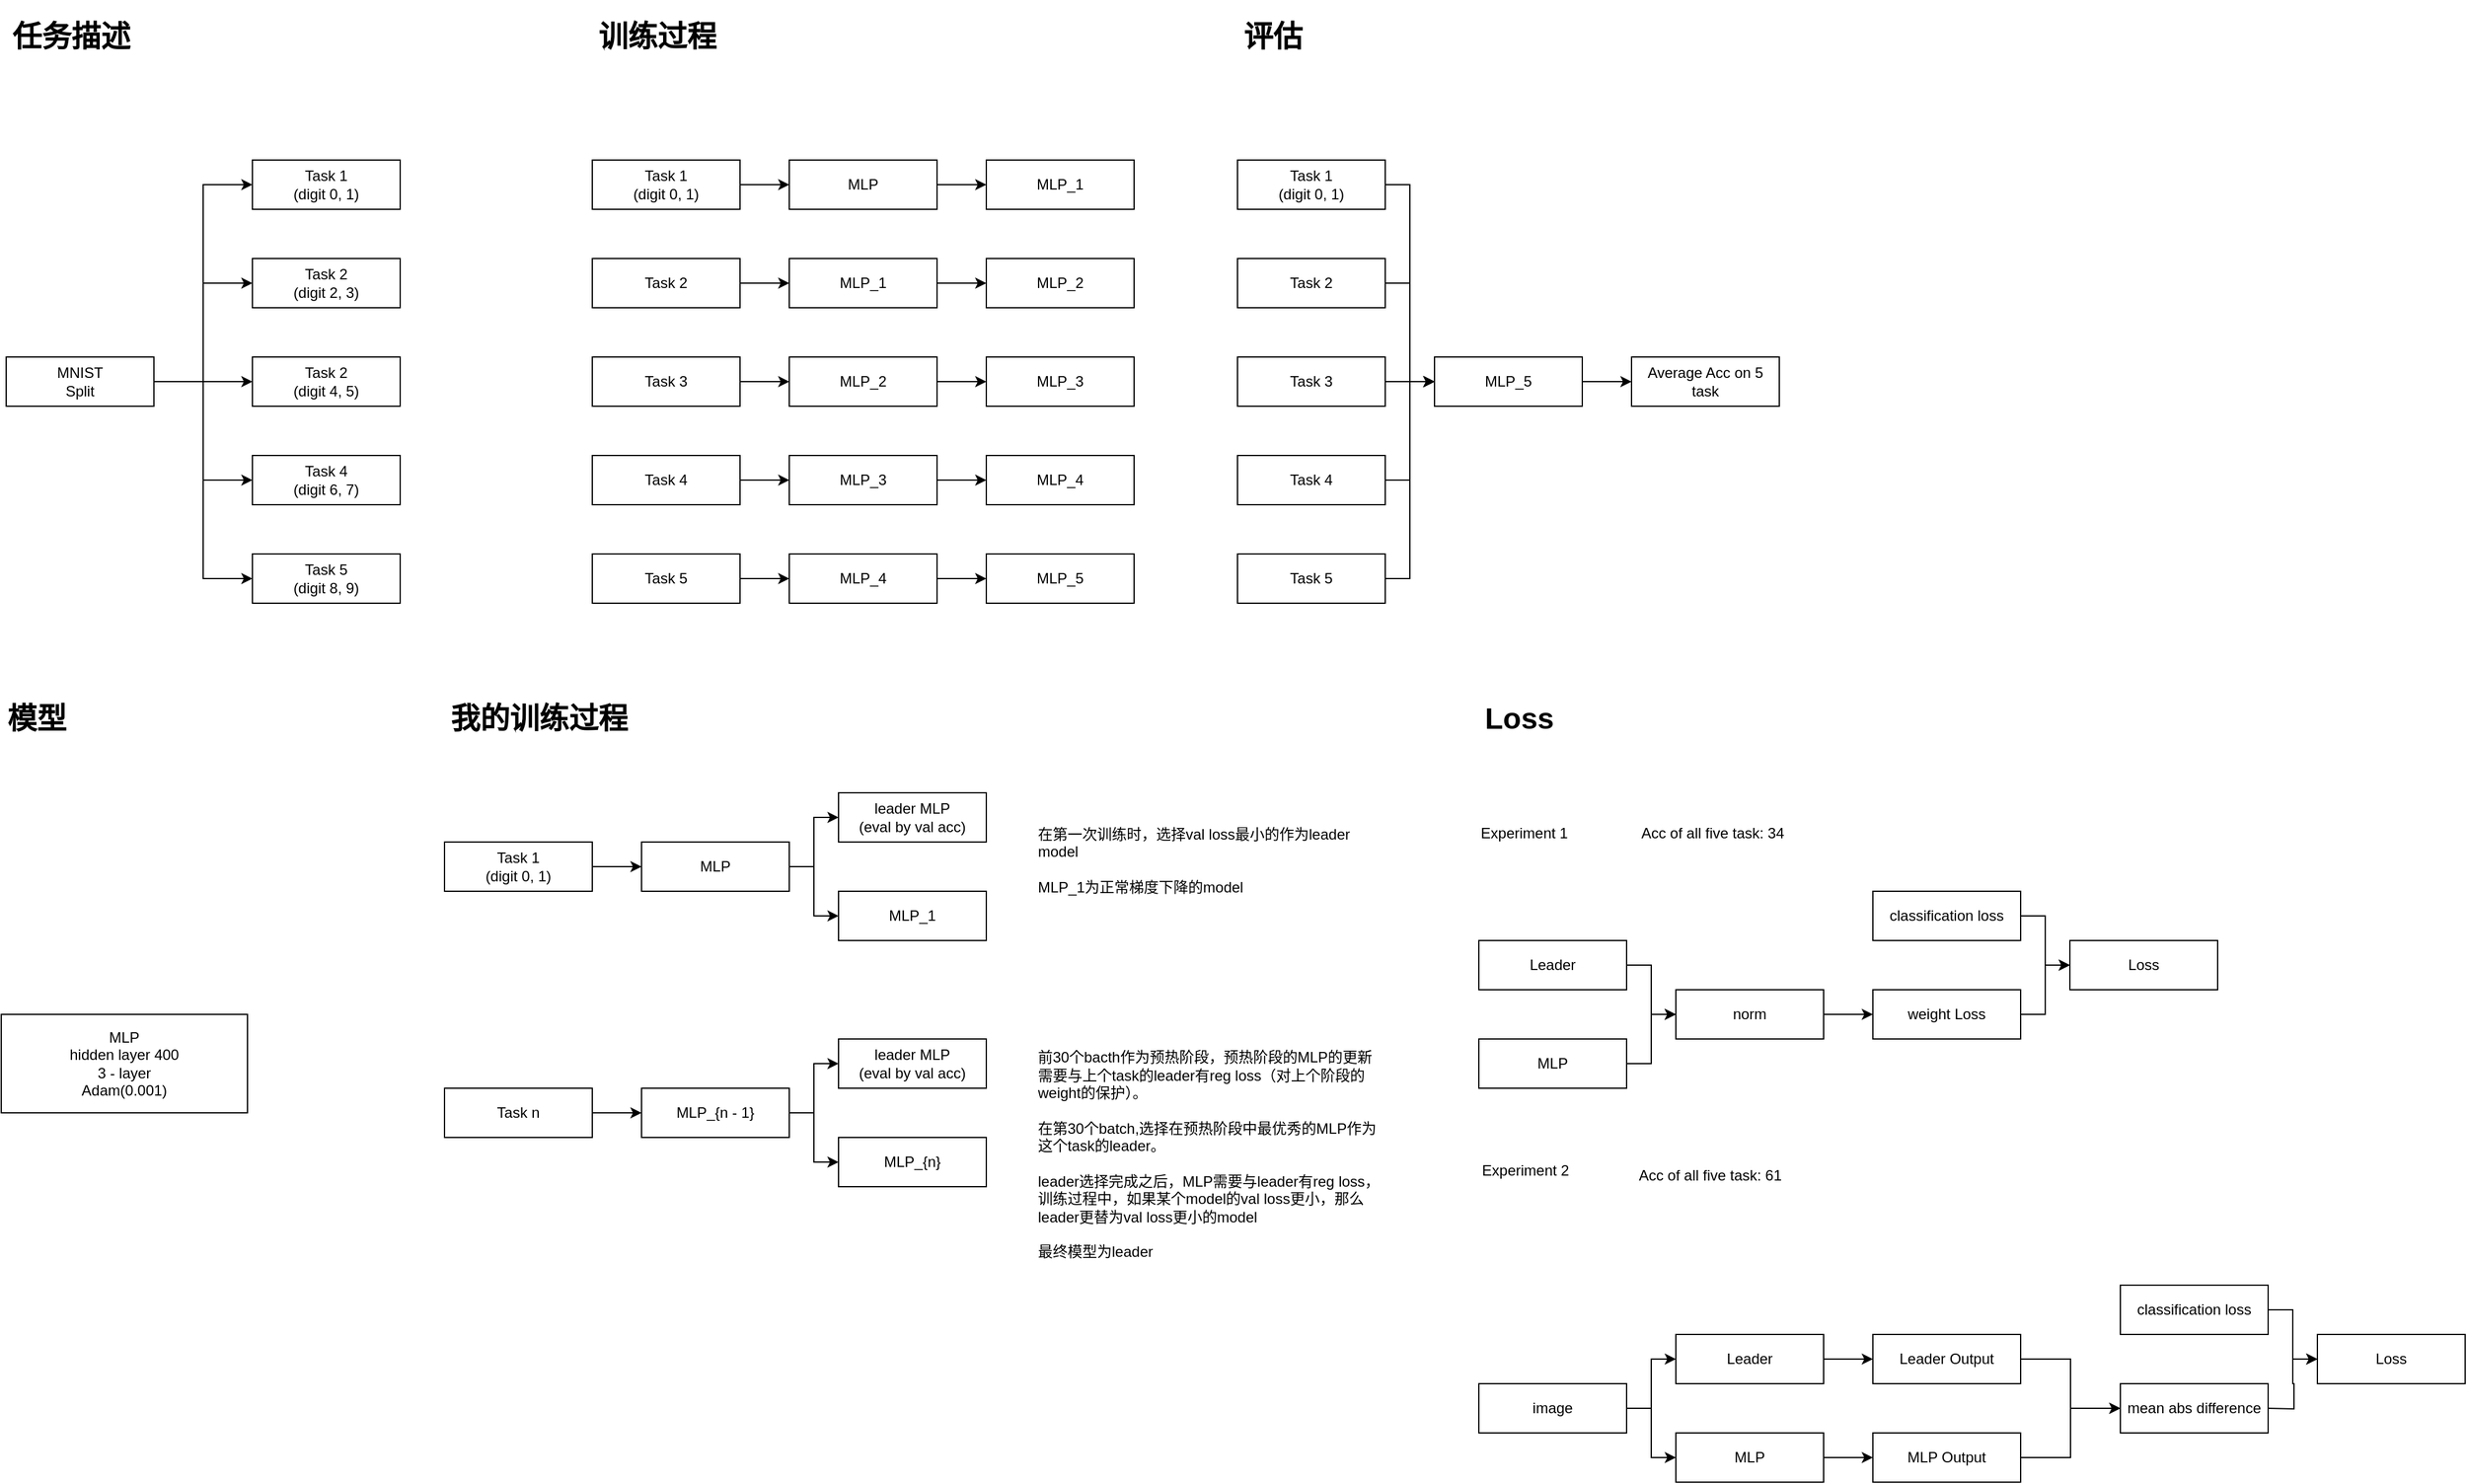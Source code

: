 <mxfile version="21.8.2" type="device">
  <diagram name="第 1 页" id="ZSAlQEfKldua3ZsOEi6L">
    <mxGraphModel dx="1230" dy="863" grid="0" gridSize="10" guides="1" tooltips="0" connect="1" arrows="1" fold="1" page="0" pageScale="1" pageWidth="827" pageHeight="1169" math="0" shadow="0">
      <root>
        <mxCell id="0" />
        <mxCell id="1" parent="0" />
        <mxCell id="8THvvRczwCbiawY3CXhj-7" style="edgeStyle=orthogonalEdgeStyle;rounded=0;orthogonalLoop=1;jettySize=auto;html=1;exitX=1;exitY=0.5;exitDx=0;exitDy=0;entryX=0;entryY=0.5;entryDx=0;entryDy=0;" edge="1" parent="1" source="8THvvRczwCbiawY3CXhj-1" target="8THvvRczwCbiawY3CXhj-2">
          <mxGeometry relative="1" as="geometry" />
        </mxCell>
        <mxCell id="8THvvRczwCbiawY3CXhj-8" style="edgeStyle=orthogonalEdgeStyle;rounded=0;orthogonalLoop=1;jettySize=auto;html=1;exitX=1;exitY=0.5;exitDx=0;exitDy=0;entryX=0;entryY=0.5;entryDx=0;entryDy=0;" edge="1" parent="1" source="8THvvRczwCbiawY3CXhj-1" target="8THvvRczwCbiawY3CXhj-3">
          <mxGeometry relative="1" as="geometry" />
        </mxCell>
        <mxCell id="8THvvRczwCbiawY3CXhj-9" style="edgeStyle=orthogonalEdgeStyle;rounded=0;orthogonalLoop=1;jettySize=auto;html=1;exitX=1;exitY=0.5;exitDx=0;exitDy=0;" edge="1" parent="1" source="8THvvRczwCbiawY3CXhj-1" target="8THvvRczwCbiawY3CXhj-4">
          <mxGeometry relative="1" as="geometry" />
        </mxCell>
        <mxCell id="8THvvRczwCbiawY3CXhj-10" style="edgeStyle=orthogonalEdgeStyle;rounded=0;orthogonalLoop=1;jettySize=auto;html=1;exitX=1;exitY=0.5;exitDx=0;exitDy=0;entryX=0;entryY=0.5;entryDx=0;entryDy=0;" edge="1" parent="1" source="8THvvRczwCbiawY3CXhj-1" target="8THvvRczwCbiawY3CXhj-5">
          <mxGeometry relative="1" as="geometry" />
        </mxCell>
        <mxCell id="8THvvRczwCbiawY3CXhj-11" style="edgeStyle=orthogonalEdgeStyle;rounded=0;orthogonalLoop=1;jettySize=auto;html=1;exitX=1;exitY=0.5;exitDx=0;exitDy=0;entryX=0;entryY=0.5;entryDx=0;entryDy=0;" edge="1" parent="1" source="8THvvRczwCbiawY3CXhj-1" target="8THvvRczwCbiawY3CXhj-6">
          <mxGeometry relative="1" as="geometry" />
        </mxCell>
        <mxCell id="8THvvRczwCbiawY3CXhj-1" value="MNIST&lt;br&gt;Split" style="rounded=0;whiteSpace=wrap;html=1;" vertex="1" parent="1">
          <mxGeometry x="40" y="360" width="120" height="40" as="geometry" />
        </mxCell>
        <mxCell id="8THvvRczwCbiawY3CXhj-2" value="Task 1&lt;br&gt;(digit 0, 1)" style="rounded=0;whiteSpace=wrap;html=1;" vertex="1" parent="1">
          <mxGeometry x="240" y="200" width="120" height="40" as="geometry" />
        </mxCell>
        <mxCell id="8THvvRczwCbiawY3CXhj-3" value="Task 2&lt;br&gt;(digit 2, 3)" style="rounded=0;whiteSpace=wrap;html=1;" vertex="1" parent="1">
          <mxGeometry x="240" y="280" width="120" height="40" as="geometry" />
        </mxCell>
        <mxCell id="8THvvRczwCbiawY3CXhj-4" value="Task 2&lt;br style=&quot;border-color: var(--border-color);&quot;&gt;(digit 4, 5)" style="rounded=0;whiteSpace=wrap;html=1;" vertex="1" parent="1">
          <mxGeometry x="240" y="360" width="120" height="40" as="geometry" />
        </mxCell>
        <mxCell id="8THvvRczwCbiawY3CXhj-5" value="Task 4&lt;br style=&quot;border-color: var(--border-color);&quot;&gt;(digit 6, 7)" style="rounded=0;whiteSpace=wrap;html=1;" vertex="1" parent="1">
          <mxGeometry x="240" y="440" width="120" height="40" as="geometry" />
        </mxCell>
        <mxCell id="8THvvRczwCbiawY3CXhj-6" value="Task 5&lt;br&gt;(digit 8, 9)" style="rounded=0;whiteSpace=wrap;html=1;" vertex="1" parent="1">
          <mxGeometry x="240" y="520" width="120" height="40" as="geometry" />
        </mxCell>
        <mxCell id="8THvvRczwCbiawY3CXhj-12" value="&lt;h1&gt;任务描述&lt;/h1&gt;&lt;p&gt;&lt;br&gt;&lt;/p&gt;" style="text;html=1;strokeColor=none;fillColor=none;spacing=5;spacingTop=-20;whiteSpace=wrap;overflow=hidden;rounded=0;" vertex="1" parent="1">
          <mxGeometry x="40" y="80" width="190" height="120" as="geometry" />
        </mxCell>
        <mxCell id="8THvvRczwCbiawY3CXhj-14" value="MLP&lt;br&gt;hidden layer 400&lt;br&gt;3 - layer&lt;br&gt;Adam(0.001)" style="rounded=0;whiteSpace=wrap;html=1;" vertex="1" parent="1">
          <mxGeometry x="36" y="894" width="200" height="80" as="geometry" />
        </mxCell>
        <mxCell id="8THvvRczwCbiawY3CXhj-19" value="&lt;h1&gt;模型&lt;/h1&gt;" style="text;html=1;strokeColor=none;fillColor=none;spacing=5;spacingTop=-20;whiteSpace=wrap;overflow=hidden;rounded=0;" vertex="1" parent="1">
          <mxGeometry x="36" y="634" width="190" height="120" as="geometry" />
        </mxCell>
        <mxCell id="8THvvRczwCbiawY3CXhj-20" value="&lt;h1&gt;训练过程&lt;/h1&gt;" style="text;html=1;strokeColor=none;fillColor=none;spacing=5;spacingTop=-20;whiteSpace=wrap;overflow=hidden;rounded=0;" vertex="1" parent="1">
          <mxGeometry x="516" y="80" width="190" height="120" as="geometry" />
        </mxCell>
        <mxCell id="8THvvRczwCbiawY3CXhj-29" style="edgeStyle=orthogonalEdgeStyle;rounded=0;orthogonalLoop=1;jettySize=auto;html=1;exitX=1;exitY=0.5;exitDx=0;exitDy=0;" edge="1" parent="1" source="8THvvRczwCbiawY3CXhj-21" target="8THvvRczwCbiawY3CXhj-27">
          <mxGeometry relative="1" as="geometry" />
        </mxCell>
        <mxCell id="8THvvRczwCbiawY3CXhj-21" value="MLP" style="rounded=0;whiteSpace=wrap;html=1;" vertex="1" parent="1">
          <mxGeometry x="676" y="200" width="120" height="40" as="geometry" />
        </mxCell>
        <mxCell id="8THvvRczwCbiawY3CXhj-23" style="edgeStyle=orthogonalEdgeStyle;rounded=0;orthogonalLoop=1;jettySize=auto;html=1;exitX=1;exitY=0.5;exitDx=0;exitDy=0;" edge="1" parent="1" source="8THvvRczwCbiawY3CXhj-22" target="8THvvRczwCbiawY3CXhj-21">
          <mxGeometry relative="1" as="geometry" />
        </mxCell>
        <mxCell id="8THvvRczwCbiawY3CXhj-22" value="Task 1&lt;br&gt;(digit 0, 1)" style="rounded=0;whiteSpace=wrap;html=1;" vertex="1" parent="1">
          <mxGeometry x="516" y="200" width="120" height="40" as="geometry" />
        </mxCell>
        <mxCell id="8THvvRczwCbiawY3CXhj-30" style="edgeStyle=orthogonalEdgeStyle;rounded=0;orthogonalLoop=1;jettySize=auto;html=1;exitX=1;exitY=0.5;exitDx=0;exitDy=0;" edge="1" parent="1" source="8THvvRczwCbiawY3CXhj-24" target="8THvvRczwCbiawY3CXhj-28">
          <mxGeometry relative="1" as="geometry" />
        </mxCell>
        <mxCell id="8THvvRczwCbiawY3CXhj-24" value="MLP_1" style="rounded=0;whiteSpace=wrap;html=1;" vertex="1" parent="1">
          <mxGeometry x="676" y="280" width="120" height="40" as="geometry" />
        </mxCell>
        <mxCell id="8THvvRczwCbiawY3CXhj-26" style="edgeStyle=orthogonalEdgeStyle;rounded=0;orthogonalLoop=1;jettySize=auto;html=1;exitX=1;exitY=0.5;exitDx=0;exitDy=0;" edge="1" parent="1" source="8THvvRczwCbiawY3CXhj-25" target="8THvvRczwCbiawY3CXhj-24">
          <mxGeometry relative="1" as="geometry" />
        </mxCell>
        <mxCell id="8THvvRczwCbiawY3CXhj-25" value="Task 2" style="rounded=0;whiteSpace=wrap;html=1;" vertex="1" parent="1">
          <mxGeometry x="516" y="280" width="120" height="40" as="geometry" />
        </mxCell>
        <mxCell id="8THvvRczwCbiawY3CXhj-27" value="MLP_1" style="rounded=0;whiteSpace=wrap;html=1;" vertex="1" parent="1">
          <mxGeometry x="836" y="200" width="120" height="40" as="geometry" />
        </mxCell>
        <mxCell id="8THvvRczwCbiawY3CXhj-28" value="MLP_2" style="rounded=0;whiteSpace=wrap;html=1;" vertex="1" parent="1">
          <mxGeometry x="836" y="280" width="120" height="40" as="geometry" />
        </mxCell>
        <mxCell id="8THvvRczwCbiawY3CXhj-31" style="edgeStyle=orthogonalEdgeStyle;rounded=0;orthogonalLoop=1;jettySize=auto;html=1;exitX=1;exitY=0.5;exitDx=0;exitDy=0;" edge="1" parent="1" source="8THvvRczwCbiawY3CXhj-32" target="8THvvRczwCbiawY3CXhj-35">
          <mxGeometry relative="1" as="geometry" />
        </mxCell>
        <mxCell id="8THvvRczwCbiawY3CXhj-32" value="MLP_2" style="rounded=0;whiteSpace=wrap;html=1;" vertex="1" parent="1">
          <mxGeometry x="676" y="360" width="120" height="40" as="geometry" />
        </mxCell>
        <mxCell id="8THvvRczwCbiawY3CXhj-33" style="edgeStyle=orthogonalEdgeStyle;rounded=0;orthogonalLoop=1;jettySize=auto;html=1;exitX=1;exitY=0.5;exitDx=0;exitDy=0;" edge="1" parent="1" source="8THvvRczwCbiawY3CXhj-34" target="8THvvRczwCbiawY3CXhj-32">
          <mxGeometry relative="1" as="geometry" />
        </mxCell>
        <mxCell id="8THvvRczwCbiawY3CXhj-34" value="Task 3" style="rounded=0;whiteSpace=wrap;html=1;" vertex="1" parent="1">
          <mxGeometry x="516" y="360" width="120" height="40" as="geometry" />
        </mxCell>
        <mxCell id="8THvvRczwCbiawY3CXhj-35" value="MLP_3" style="rounded=0;whiteSpace=wrap;html=1;" vertex="1" parent="1">
          <mxGeometry x="836" y="360" width="120" height="40" as="geometry" />
        </mxCell>
        <mxCell id="8THvvRczwCbiawY3CXhj-36" style="edgeStyle=orthogonalEdgeStyle;rounded=0;orthogonalLoop=1;jettySize=auto;html=1;exitX=1;exitY=0.5;exitDx=0;exitDy=0;" edge="1" parent="1" source="8THvvRczwCbiawY3CXhj-37" target="8THvvRczwCbiawY3CXhj-40">
          <mxGeometry relative="1" as="geometry" />
        </mxCell>
        <mxCell id="8THvvRczwCbiawY3CXhj-37" value="MLP_3" style="rounded=0;whiteSpace=wrap;html=1;" vertex="1" parent="1">
          <mxGeometry x="676" y="440" width="120" height="40" as="geometry" />
        </mxCell>
        <mxCell id="8THvvRczwCbiawY3CXhj-38" style="edgeStyle=orthogonalEdgeStyle;rounded=0;orthogonalLoop=1;jettySize=auto;html=1;exitX=1;exitY=0.5;exitDx=0;exitDy=0;" edge="1" parent="1" source="8THvvRczwCbiawY3CXhj-39" target="8THvvRczwCbiawY3CXhj-37">
          <mxGeometry relative="1" as="geometry" />
        </mxCell>
        <mxCell id="8THvvRczwCbiawY3CXhj-39" value="Task 4" style="rounded=0;whiteSpace=wrap;html=1;" vertex="1" parent="1">
          <mxGeometry x="516" y="440" width="120" height="40" as="geometry" />
        </mxCell>
        <mxCell id="8THvvRczwCbiawY3CXhj-40" value="MLP_4" style="rounded=0;whiteSpace=wrap;html=1;" vertex="1" parent="1">
          <mxGeometry x="836" y="440" width="120" height="40" as="geometry" />
        </mxCell>
        <mxCell id="8THvvRczwCbiawY3CXhj-41" style="edgeStyle=orthogonalEdgeStyle;rounded=0;orthogonalLoop=1;jettySize=auto;html=1;exitX=1;exitY=0.5;exitDx=0;exitDy=0;" edge="1" parent="1" source="8THvvRczwCbiawY3CXhj-42" target="8THvvRczwCbiawY3CXhj-45">
          <mxGeometry relative="1" as="geometry" />
        </mxCell>
        <mxCell id="8THvvRczwCbiawY3CXhj-42" value="MLP_4" style="rounded=0;whiteSpace=wrap;html=1;" vertex="1" parent="1">
          <mxGeometry x="676" y="520" width="120" height="40" as="geometry" />
        </mxCell>
        <mxCell id="8THvvRczwCbiawY3CXhj-43" style="edgeStyle=orthogonalEdgeStyle;rounded=0;orthogonalLoop=1;jettySize=auto;html=1;exitX=1;exitY=0.5;exitDx=0;exitDy=0;" edge="1" parent="1" source="8THvvRczwCbiawY3CXhj-44" target="8THvvRczwCbiawY3CXhj-42">
          <mxGeometry relative="1" as="geometry" />
        </mxCell>
        <mxCell id="8THvvRczwCbiawY3CXhj-44" value="Task 5" style="rounded=0;whiteSpace=wrap;html=1;" vertex="1" parent="1">
          <mxGeometry x="516" y="520" width="120" height="40" as="geometry" />
        </mxCell>
        <mxCell id="8THvvRczwCbiawY3CXhj-45" value="MLP_5" style="rounded=0;whiteSpace=wrap;html=1;" vertex="1" parent="1">
          <mxGeometry x="836" y="520" width="120" height="40" as="geometry" />
        </mxCell>
        <mxCell id="8THvvRczwCbiawY3CXhj-46" value="&lt;h1&gt;评估&lt;/h1&gt;" style="text;html=1;strokeColor=none;fillColor=none;spacing=5;spacingTop=-20;whiteSpace=wrap;overflow=hidden;rounded=0;" vertex="1" parent="1">
          <mxGeometry x="1040" y="80" width="190" height="120" as="geometry" />
        </mxCell>
        <mxCell id="8THvvRczwCbiawY3CXhj-60" style="edgeStyle=orthogonalEdgeStyle;rounded=0;orthogonalLoop=1;jettySize=auto;html=1;exitX=1;exitY=0.5;exitDx=0;exitDy=0;" edge="1" parent="1" source="8THvvRczwCbiawY3CXhj-47" target="8THvvRczwCbiawY3CXhj-59">
          <mxGeometry relative="1" as="geometry" />
        </mxCell>
        <mxCell id="8THvvRczwCbiawY3CXhj-47" value="MLP_5" style="rounded=0;whiteSpace=wrap;html=1;" vertex="1" parent="1">
          <mxGeometry x="1200" y="360" width="120" height="40" as="geometry" />
        </mxCell>
        <mxCell id="8THvvRczwCbiawY3CXhj-53" style="edgeStyle=orthogonalEdgeStyle;rounded=0;orthogonalLoop=1;jettySize=auto;html=1;exitX=1;exitY=0.5;exitDx=0;exitDy=0;entryX=0;entryY=0.5;entryDx=0;entryDy=0;" edge="1" parent="1" source="8THvvRczwCbiawY3CXhj-48" target="8THvvRczwCbiawY3CXhj-47">
          <mxGeometry relative="1" as="geometry" />
        </mxCell>
        <mxCell id="8THvvRczwCbiawY3CXhj-48" value="Task 1&lt;br&gt;(digit 0, 1)" style="rounded=0;whiteSpace=wrap;html=1;" vertex="1" parent="1">
          <mxGeometry x="1040" y="200" width="120" height="40" as="geometry" />
        </mxCell>
        <mxCell id="8THvvRczwCbiawY3CXhj-54" style="edgeStyle=orthogonalEdgeStyle;rounded=0;orthogonalLoop=1;jettySize=auto;html=1;exitX=1;exitY=0.5;exitDx=0;exitDy=0;entryX=0;entryY=0.5;entryDx=0;entryDy=0;" edge="1" parent="1" source="8THvvRczwCbiawY3CXhj-49" target="8THvvRczwCbiawY3CXhj-47">
          <mxGeometry relative="1" as="geometry" />
        </mxCell>
        <mxCell id="8THvvRczwCbiawY3CXhj-49" value="Task 2" style="rounded=0;whiteSpace=wrap;html=1;" vertex="1" parent="1">
          <mxGeometry x="1040" y="280" width="120" height="40" as="geometry" />
        </mxCell>
        <mxCell id="8THvvRczwCbiawY3CXhj-55" style="edgeStyle=orthogonalEdgeStyle;rounded=0;orthogonalLoop=1;jettySize=auto;html=1;exitX=1;exitY=0.5;exitDx=0;exitDy=0;entryX=0;entryY=0.5;entryDx=0;entryDy=0;" edge="1" parent="1" source="8THvvRczwCbiawY3CXhj-50" target="8THvvRczwCbiawY3CXhj-47">
          <mxGeometry relative="1" as="geometry" />
        </mxCell>
        <mxCell id="8THvvRczwCbiawY3CXhj-50" value="Task 3" style="rounded=0;whiteSpace=wrap;html=1;" vertex="1" parent="1">
          <mxGeometry x="1040" y="360" width="120" height="40" as="geometry" />
        </mxCell>
        <mxCell id="8THvvRczwCbiawY3CXhj-56" style="edgeStyle=orthogonalEdgeStyle;rounded=0;orthogonalLoop=1;jettySize=auto;html=1;exitX=1;exitY=0.5;exitDx=0;exitDy=0;entryX=0;entryY=0.5;entryDx=0;entryDy=0;" edge="1" parent="1" source="8THvvRczwCbiawY3CXhj-51" target="8THvvRczwCbiawY3CXhj-47">
          <mxGeometry relative="1" as="geometry" />
        </mxCell>
        <mxCell id="8THvvRczwCbiawY3CXhj-51" value="Task 4" style="rounded=0;whiteSpace=wrap;html=1;" vertex="1" parent="1">
          <mxGeometry x="1040" y="440" width="120" height="40" as="geometry" />
        </mxCell>
        <mxCell id="8THvvRczwCbiawY3CXhj-57" style="edgeStyle=orthogonalEdgeStyle;rounded=0;orthogonalLoop=1;jettySize=auto;html=1;exitX=1;exitY=0.5;exitDx=0;exitDy=0;entryX=0;entryY=0.5;entryDx=0;entryDy=0;" edge="1" parent="1" source="8THvvRczwCbiawY3CXhj-52" target="8THvvRczwCbiawY3CXhj-47">
          <mxGeometry relative="1" as="geometry" />
        </mxCell>
        <mxCell id="8THvvRczwCbiawY3CXhj-52" value="Task 5" style="rounded=0;whiteSpace=wrap;html=1;" vertex="1" parent="1">
          <mxGeometry x="1040" y="520" width="120" height="40" as="geometry" />
        </mxCell>
        <mxCell id="8THvvRczwCbiawY3CXhj-58" style="edgeStyle=orthogonalEdgeStyle;rounded=0;orthogonalLoop=1;jettySize=auto;html=1;exitX=0.5;exitY=1;exitDx=0;exitDy=0;" edge="1" parent="1" source="8THvvRczwCbiawY3CXhj-50" target="8THvvRczwCbiawY3CXhj-50">
          <mxGeometry relative="1" as="geometry" />
        </mxCell>
        <mxCell id="8THvvRczwCbiawY3CXhj-59" value="Average Acc on 5 task" style="rounded=0;whiteSpace=wrap;html=1;" vertex="1" parent="1">
          <mxGeometry x="1360" y="360" width="120" height="40" as="geometry" />
        </mxCell>
        <mxCell id="8THvvRczwCbiawY3CXhj-62" value="&lt;h1&gt;我的训练过程&lt;/h1&gt;" style="text;html=1;strokeColor=none;fillColor=none;spacing=5;spacingTop=-20;whiteSpace=wrap;overflow=hidden;rounded=0;" vertex="1" parent="1">
          <mxGeometry x="396" y="634" width="190" height="120" as="geometry" />
        </mxCell>
        <mxCell id="8THvvRczwCbiawY3CXhj-88" style="edgeStyle=orthogonalEdgeStyle;rounded=0;orthogonalLoop=1;jettySize=auto;html=1;exitX=1;exitY=0.5;exitDx=0;exitDy=0;entryX=0;entryY=0.5;entryDx=0;entryDy=0;" edge="1" parent="1" source="8THvvRczwCbiawY3CXhj-64" target="8THvvRczwCbiawY3CXhj-71">
          <mxGeometry relative="1" as="geometry" />
        </mxCell>
        <mxCell id="8THvvRczwCbiawY3CXhj-91" style="edgeStyle=orthogonalEdgeStyle;rounded=0;orthogonalLoop=1;jettySize=auto;html=1;exitX=1;exitY=0.5;exitDx=0;exitDy=0;entryX=0;entryY=0.5;entryDx=0;entryDy=0;" edge="1" parent="1" source="8THvvRczwCbiawY3CXhj-64" target="8THvvRczwCbiawY3CXhj-90">
          <mxGeometry relative="1" as="geometry" />
        </mxCell>
        <mxCell id="8THvvRczwCbiawY3CXhj-64" value="MLP" style="rounded=0;whiteSpace=wrap;html=1;" vertex="1" parent="1">
          <mxGeometry x="556" y="754" width="120" height="40" as="geometry" />
        </mxCell>
        <mxCell id="8THvvRczwCbiawY3CXhj-65" style="edgeStyle=orthogonalEdgeStyle;rounded=0;orthogonalLoop=1;jettySize=auto;html=1;exitX=1;exitY=0.5;exitDx=0;exitDy=0;" edge="1" parent="1" source="8THvvRczwCbiawY3CXhj-66" target="8THvvRczwCbiawY3CXhj-64">
          <mxGeometry relative="1" as="geometry" />
        </mxCell>
        <mxCell id="8THvvRczwCbiawY3CXhj-66" value="Task 1&lt;br&gt;(digit 0, 1)" style="rounded=0;whiteSpace=wrap;html=1;" vertex="1" parent="1">
          <mxGeometry x="396" y="754" width="120" height="40" as="geometry" />
        </mxCell>
        <mxCell id="8THvvRczwCbiawY3CXhj-93" style="edgeStyle=orthogonalEdgeStyle;rounded=0;orthogonalLoop=1;jettySize=auto;html=1;exitX=1;exitY=0.5;exitDx=0;exitDy=0;entryX=0;entryY=0.5;entryDx=0;entryDy=0;" edge="1" parent="1" source="8THvvRczwCbiawY3CXhj-68" target="8THvvRczwCbiawY3CXhj-72">
          <mxGeometry relative="1" as="geometry" />
        </mxCell>
        <mxCell id="8THvvRczwCbiawY3CXhj-95" style="edgeStyle=orthogonalEdgeStyle;rounded=0;orthogonalLoop=1;jettySize=auto;html=1;exitX=1;exitY=0.5;exitDx=0;exitDy=0;" edge="1" parent="1" source="8THvvRczwCbiawY3CXhj-68" target="8THvvRczwCbiawY3CXhj-94">
          <mxGeometry relative="1" as="geometry" />
        </mxCell>
        <mxCell id="8THvvRczwCbiawY3CXhj-68" value="MLP_{n - 1}" style="rounded=0;whiteSpace=wrap;html=1;" vertex="1" parent="1">
          <mxGeometry x="556" y="954" width="120" height="40" as="geometry" />
        </mxCell>
        <mxCell id="8THvvRczwCbiawY3CXhj-69" style="edgeStyle=orthogonalEdgeStyle;rounded=0;orthogonalLoop=1;jettySize=auto;html=1;exitX=1;exitY=0.5;exitDx=0;exitDy=0;" edge="1" parent="1" source="8THvvRczwCbiawY3CXhj-70" target="8THvvRczwCbiawY3CXhj-68">
          <mxGeometry relative="1" as="geometry" />
        </mxCell>
        <mxCell id="8THvvRczwCbiawY3CXhj-70" value="Task n" style="rounded=0;whiteSpace=wrap;html=1;" vertex="1" parent="1">
          <mxGeometry x="396" y="954" width="120" height="40" as="geometry" />
        </mxCell>
        <mxCell id="8THvvRczwCbiawY3CXhj-71" value="MLP_1" style="rounded=0;whiteSpace=wrap;html=1;" vertex="1" parent="1">
          <mxGeometry x="716" y="794" width="120" height="40" as="geometry" />
        </mxCell>
        <mxCell id="8THvvRczwCbiawY3CXhj-72" value="MLP_{n}" style="rounded=0;whiteSpace=wrap;html=1;" vertex="1" parent="1">
          <mxGeometry x="716" y="994" width="120" height="40" as="geometry" />
        </mxCell>
        <mxCell id="8THvvRczwCbiawY3CXhj-90" value="leader MLP&lt;br&gt;(eval by val acc)" style="rounded=0;whiteSpace=wrap;html=1;" vertex="1" parent="1">
          <mxGeometry x="716" y="714" width="120" height="40" as="geometry" />
        </mxCell>
        <mxCell id="8THvvRczwCbiawY3CXhj-92" value="在第一次训练时，选择val loss最小的作为leader model&lt;br&gt;&lt;br&gt;MLP_1为正常梯度下降的model" style="text;html=1;strokeColor=none;fillColor=none;align=left;verticalAlign=middle;whiteSpace=wrap;rounded=0;" vertex="1" parent="1">
          <mxGeometry x="876" y="714" width="280" height="110" as="geometry" />
        </mxCell>
        <mxCell id="8THvvRczwCbiawY3CXhj-94" value="leader MLP&lt;br style=&quot;border-color: var(--border-color);&quot;&gt;(eval by val acc)" style="rounded=0;whiteSpace=wrap;html=1;" vertex="1" parent="1">
          <mxGeometry x="716" y="914" width="120" height="40" as="geometry" />
        </mxCell>
        <mxCell id="8THvvRczwCbiawY3CXhj-96" value="前30个bacth作为预热阶段，预热阶段的MLP的更新需要与上个task的leader有reg loss（对上个阶段的weight的保护）。&lt;br&gt;&lt;br&gt;在第30个batch,选择在预热阶段中最优秀的MLP作为这个task的leader。&lt;br&gt;&lt;br&gt;leader选择完成之后，MLP需要与leader有reg loss，训练过程中，如果某个model的val loss更小，那么leader更替为val loss更小的model&lt;br&gt;&lt;br&gt;最终模型为leader" style="text;html=1;strokeColor=none;fillColor=none;align=left;verticalAlign=middle;whiteSpace=wrap;rounded=0;" vertex="1" parent="1">
          <mxGeometry x="876" y="913" width="280" height="190" as="geometry" />
        </mxCell>
        <mxCell id="8THvvRczwCbiawY3CXhj-97" value="&lt;h1&gt;Loss&lt;/h1&gt;" style="text;html=1;strokeColor=none;fillColor=none;spacing=5;spacingTop=-20;whiteSpace=wrap;overflow=hidden;rounded=0;" vertex="1" parent="1">
          <mxGeometry x="1236" y="634" width="190" height="120" as="geometry" />
        </mxCell>
        <mxCell id="8THvvRczwCbiawY3CXhj-101" style="edgeStyle=orthogonalEdgeStyle;rounded=0;orthogonalLoop=1;jettySize=auto;html=1;exitX=1;exitY=0.5;exitDx=0;exitDy=0;entryX=0;entryY=0.5;entryDx=0;entryDy=0;" edge="1" parent="1" source="8THvvRczwCbiawY3CXhj-98" target="8THvvRczwCbiawY3CXhj-100">
          <mxGeometry relative="1" as="geometry" />
        </mxCell>
        <mxCell id="8THvvRczwCbiawY3CXhj-98" value="Leader" style="rounded=0;whiteSpace=wrap;html=1;" vertex="1" parent="1">
          <mxGeometry x="1236" y="834" width="120" height="40" as="geometry" />
        </mxCell>
        <mxCell id="8THvvRczwCbiawY3CXhj-102" style="edgeStyle=orthogonalEdgeStyle;rounded=0;orthogonalLoop=1;jettySize=auto;html=1;exitX=1;exitY=0.5;exitDx=0;exitDy=0;entryX=0;entryY=0.5;entryDx=0;entryDy=0;" edge="1" parent="1" source="8THvvRczwCbiawY3CXhj-99" target="8THvvRczwCbiawY3CXhj-100">
          <mxGeometry relative="1" as="geometry" />
        </mxCell>
        <mxCell id="8THvvRczwCbiawY3CXhj-99" value="MLP" style="rounded=0;whiteSpace=wrap;html=1;" vertex="1" parent="1">
          <mxGeometry x="1236" y="914" width="120" height="40" as="geometry" />
        </mxCell>
        <mxCell id="8THvvRczwCbiawY3CXhj-104" style="edgeStyle=orthogonalEdgeStyle;rounded=0;orthogonalLoop=1;jettySize=auto;html=1;exitX=1;exitY=0.5;exitDx=0;exitDy=0;entryX=0;entryY=0.5;entryDx=0;entryDy=0;" edge="1" parent="1" source="8THvvRczwCbiawY3CXhj-100" target="8THvvRczwCbiawY3CXhj-103">
          <mxGeometry relative="1" as="geometry" />
        </mxCell>
        <mxCell id="8THvvRczwCbiawY3CXhj-100" value="norm" style="rounded=0;whiteSpace=wrap;html=1;" vertex="1" parent="1">
          <mxGeometry x="1396" y="874" width="120" height="40" as="geometry" />
        </mxCell>
        <mxCell id="8THvvRczwCbiawY3CXhj-108" style="edgeStyle=orthogonalEdgeStyle;rounded=0;orthogonalLoop=1;jettySize=auto;html=1;exitX=1;exitY=0.5;exitDx=0;exitDy=0;entryX=0;entryY=0.5;entryDx=0;entryDy=0;" edge="1" parent="1" source="8THvvRczwCbiawY3CXhj-103" target="8THvvRczwCbiawY3CXhj-106">
          <mxGeometry relative="1" as="geometry" />
        </mxCell>
        <mxCell id="8THvvRczwCbiawY3CXhj-103" value="weight Loss" style="rounded=0;whiteSpace=wrap;html=1;" vertex="1" parent="1">
          <mxGeometry x="1556" y="874" width="120" height="40" as="geometry" />
        </mxCell>
        <mxCell id="8THvvRczwCbiawY3CXhj-107" style="edgeStyle=orthogonalEdgeStyle;rounded=0;orthogonalLoop=1;jettySize=auto;html=1;exitX=1;exitY=0.5;exitDx=0;exitDy=0;entryX=0;entryY=0.5;entryDx=0;entryDy=0;" edge="1" parent="1" source="8THvvRczwCbiawY3CXhj-105" target="8THvvRczwCbiawY3CXhj-106">
          <mxGeometry relative="1" as="geometry" />
        </mxCell>
        <mxCell id="8THvvRczwCbiawY3CXhj-105" value="classification loss" style="rounded=0;whiteSpace=wrap;html=1;" vertex="1" parent="1">
          <mxGeometry x="1556" y="794" width="120" height="40" as="geometry" />
        </mxCell>
        <mxCell id="8THvvRczwCbiawY3CXhj-106" value="Loss" style="rounded=0;whiteSpace=wrap;html=1;" vertex="1" parent="1">
          <mxGeometry x="1716" y="834" width="120" height="40" as="geometry" />
        </mxCell>
        <mxCell id="8THvvRczwCbiawY3CXhj-109" value="Experiment 1" style="text;html=1;strokeColor=none;fillColor=none;align=center;verticalAlign=middle;whiteSpace=wrap;rounded=0;" vertex="1" parent="1">
          <mxGeometry x="1208" y="732" width="130" height="30" as="geometry" />
        </mxCell>
        <mxCell id="8THvvRczwCbiawY3CXhj-110" value="Experiment 2" style="text;html=1;strokeColor=none;fillColor=none;align=center;verticalAlign=middle;whiteSpace=wrap;rounded=0;" vertex="1" parent="1">
          <mxGeometry x="1209" y="1006" width="130" height="30" as="geometry" />
        </mxCell>
        <mxCell id="8THvvRczwCbiawY3CXhj-137" style="edgeStyle=orthogonalEdgeStyle;rounded=0;orthogonalLoop=1;jettySize=auto;html=1;exitX=1;exitY=0.5;exitDx=0;exitDy=0;" edge="1" parent="1" source="8THvvRczwCbiawY3CXhj-112" target="8THvvRczwCbiawY3CXhj-131">
          <mxGeometry relative="1" as="geometry" />
        </mxCell>
        <mxCell id="8THvvRczwCbiawY3CXhj-112" value="Leader" style="rounded=0;whiteSpace=wrap;html=1;" vertex="1" parent="1">
          <mxGeometry x="1396" y="1154" width="120" height="40" as="geometry" />
        </mxCell>
        <mxCell id="8THvvRczwCbiawY3CXhj-138" style="edgeStyle=orthogonalEdgeStyle;rounded=0;orthogonalLoop=1;jettySize=auto;html=1;exitX=1;exitY=0.5;exitDx=0;exitDy=0;" edge="1" parent="1" source="8THvvRczwCbiawY3CXhj-114" target="8THvvRczwCbiawY3CXhj-132">
          <mxGeometry relative="1" as="geometry" />
        </mxCell>
        <mxCell id="8THvvRczwCbiawY3CXhj-114" value="MLP" style="rounded=0;whiteSpace=wrap;html=1;" vertex="1" parent="1">
          <mxGeometry x="1396" y="1234" width="120" height="40" as="geometry" />
        </mxCell>
        <mxCell id="8THvvRczwCbiawY3CXhj-123" value="mean abs difference" style="rounded=0;whiteSpace=wrap;html=1;" vertex="1" parent="1">
          <mxGeometry x="1757" y="1194" width="120" height="40" as="geometry" />
        </mxCell>
        <mxCell id="8THvvRczwCbiawY3CXhj-124" style="edgeStyle=orthogonalEdgeStyle;rounded=0;orthogonalLoop=1;jettySize=auto;html=1;exitX=1;exitY=0.5;exitDx=0;exitDy=0;entryX=0;entryY=0.5;entryDx=0;entryDy=0;" edge="1" parent="1" target="8THvvRczwCbiawY3CXhj-128">
          <mxGeometry relative="1" as="geometry">
            <mxPoint x="1877" y="1214" as="sourcePoint" />
          </mxGeometry>
        </mxCell>
        <mxCell id="8THvvRczwCbiawY3CXhj-126" style="edgeStyle=orthogonalEdgeStyle;rounded=0;orthogonalLoop=1;jettySize=auto;html=1;exitX=1;exitY=0.5;exitDx=0;exitDy=0;entryX=0;entryY=0.5;entryDx=0;entryDy=0;" edge="1" parent="1" source="8THvvRczwCbiawY3CXhj-127" target="8THvvRczwCbiawY3CXhj-128">
          <mxGeometry relative="1" as="geometry" />
        </mxCell>
        <mxCell id="8THvvRczwCbiawY3CXhj-127" value="classification loss" style="rounded=0;whiteSpace=wrap;html=1;" vertex="1" parent="1">
          <mxGeometry x="1757" y="1114" width="120" height="40" as="geometry" />
        </mxCell>
        <mxCell id="8THvvRczwCbiawY3CXhj-128" value="Loss" style="rounded=0;whiteSpace=wrap;html=1;" vertex="1" parent="1">
          <mxGeometry x="1917" y="1154" width="120" height="40" as="geometry" />
        </mxCell>
        <mxCell id="8THvvRczwCbiawY3CXhj-133" style="edgeStyle=orthogonalEdgeStyle;rounded=0;orthogonalLoop=1;jettySize=auto;html=1;exitX=1;exitY=0.5;exitDx=0;exitDy=0;entryX=0;entryY=0.5;entryDx=0;entryDy=0;" edge="1" parent="1" source="8THvvRczwCbiawY3CXhj-129" target="8THvvRczwCbiawY3CXhj-112">
          <mxGeometry relative="1" as="geometry" />
        </mxCell>
        <mxCell id="8THvvRczwCbiawY3CXhj-134" style="edgeStyle=orthogonalEdgeStyle;rounded=0;orthogonalLoop=1;jettySize=auto;html=1;exitX=1;exitY=0.5;exitDx=0;exitDy=0;entryX=0;entryY=0.5;entryDx=0;entryDy=0;" edge="1" parent="1" source="8THvvRczwCbiawY3CXhj-129" target="8THvvRczwCbiawY3CXhj-114">
          <mxGeometry relative="1" as="geometry" />
        </mxCell>
        <mxCell id="8THvvRczwCbiawY3CXhj-129" value="image" style="rounded=0;whiteSpace=wrap;html=1;" vertex="1" parent="1">
          <mxGeometry x="1236" y="1194" width="120" height="40" as="geometry" />
        </mxCell>
        <mxCell id="8THvvRczwCbiawY3CXhj-135" style="edgeStyle=orthogonalEdgeStyle;rounded=0;orthogonalLoop=1;jettySize=auto;html=1;exitX=1;exitY=0.5;exitDx=0;exitDy=0;entryX=0;entryY=0.5;entryDx=0;entryDy=0;" edge="1" parent="1" source="8THvvRczwCbiawY3CXhj-131" target="8THvvRczwCbiawY3CXhj-123">
          <mxGeometry relative="1" as="geometry" />
        </mxCell>
        <mxCell id="8THvvRczwCbiawY3CXhj-131" value="Leader Output" style="rounded=0;whiteSpace=wrap;html=1;" vertex="1" parent="1">
          <mxGeometry x="1556" y="1154" width="120" height="40" as="geometry" />
        </mxCell>
        <mxCell id="8THvvRczwCbiawY3CXhj-136" style="edgeStyle=orthogonalEdgeStyle;rounded=0;orthogonalLoop=1;jettySize=auto;html=1;exitX=1;exitY=0.5;exitDx=0;exitDy=0;entryX=0;entryY=0.5;entryDx=0;entryDy=0;" edge="1" parent="1" source="8THvvRczwCbiawY3CXhj-132" target="8THvvRczwCbiawY3CXhj-123">
          <mxGeometry relative="1" as="geometry" />
        </mxCell>
        <mxCell id="8THvvRczwCbiawY3CXhj-132" value="MLP Output" style="rounded=0;whiteSpace=wrap;html=1;" vertex="1" parent="1">
          <mxGeometry x="1556" y="1234" width="120" height="40" as="geometry" />
        </mxCell>
        <mxCell id="8THvvRczwCbiawY3CXhj-139" value="Acc of all five task: 34" style="text;html=1;strokeColor=none;fillColor=none;align=center;verticalAlign=middle;whiteSpace=wrap;rounded=0;" vertex="1" parent="1">
          <mxGeometry x="1326" y="732" width="200" height="30" as="geometry" />
        </mxCell>
        <mxCell id="8THvvRczwCbiawY3CXhj-141" value="Acc of all five task: 61" style="text;html=1;strokeColor=none;fillColor=none;align=center;verticalAlign=middle;whiteSpace=wrap;rounded=0;" vertex="1" parent="1">
          <mxGeometry x="1324" y="1010" width="200" height="30" as="geometry" />
        </mxCell>
      </root>
    </mxGraphModel>
  </diagram>
</mxfile>
